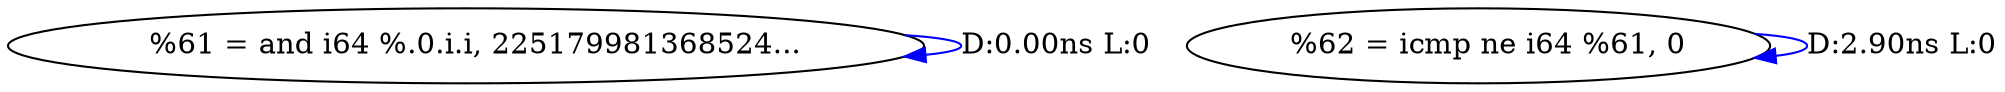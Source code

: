 digraph {
Node0x3cc8a00[label="  %61 = and i64 %.0.i.i, 225179981368524..."];
Node0x3cc8a00 -> Node0x3cc8a00[label="D:0.00ns L:0",color=blue];
Node0x3cc8ae0[label="  %62 = icmp ne i64 %61, 0"];
Node0x3cc8ae0 -> Node0x3cc8ae0[label="D:2.90ns L:0",color=blue];
}
